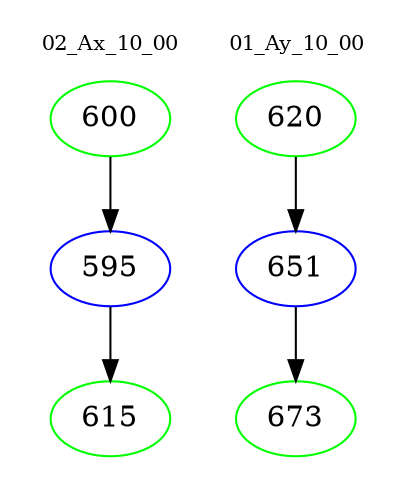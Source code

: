 digraph{
subgraph cluster_0 {
color = white
label = "02_Ax_10_00";
fontsize=10;
T0_600 [label="600", color="green"]
T0_600 -> T0_595 [color="black"]
T0_595 [label="595", color="blue"]
T0_595 -> T0_615 [color="black"]
T0_615 [label="615", color="green"]
}
subgraph cluster_1 {
color = white
label = "01_Ay_10_00";
fontsize=10;
T1_620 [label="620", color="green"]
T1_620 -> T1_651 [color="black"]
T1_651 [label="651", color="blue"]
T1_651 -> T1_673 [color="black"]
T1_673 [label="673", color="green"]
}
}
